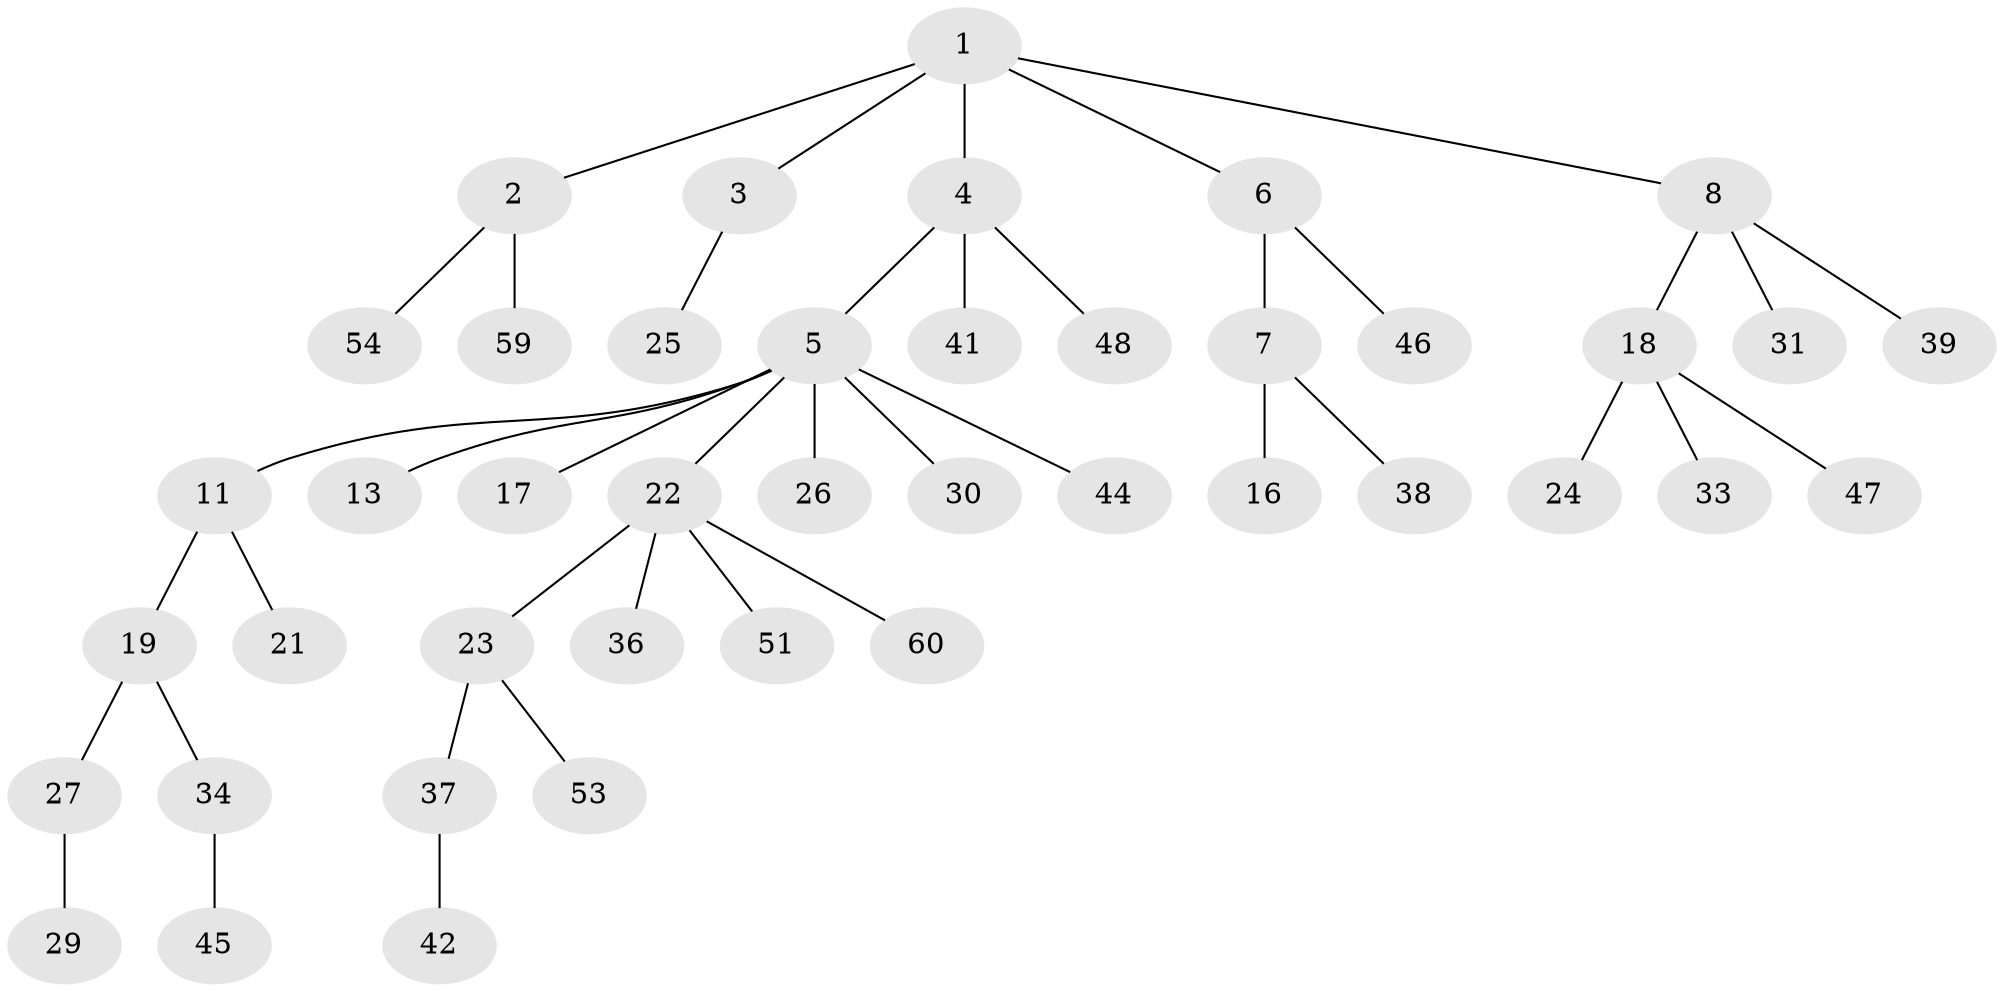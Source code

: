 // original degree distribution, {5: 0.05, 3: 0.16666666666666666, 2: 0.18333333333333332, 4: 0.08333333333333333, 1: 0.5166666666666667}
// Generated by graph-tools (version 1.1) at 2025/19/03/04/25 18:19:11]
// undirected, 42 vertices, 41 edges
graph export_dot {
graph [start="1"]
  node [color=gray90,style=filled];
  1;
  2;
  3;
  4 [super="+15"];
  5 [super="+10+9"];
  6 [super="+12"];
  7;
  8 [super="+14+28"];
  11;
  13 [super="+35"];
  16;
  17;
  18;
  19;
  21 [super="+58+32"];
  22;
  23;
  24;
  25;
  26;
  27;
  29;
  30 [super="+49"];
  31;
  33 [super="+43"];
  34;
  36;
  37;
  38;
  39;
  41;
  42;
  44 [super="+57"];
  45;
  46;
  47;
  48;
  51;
  53;
  54;
  59;
  60;
  1 -- 2;
  1 -- 3;
  1 -- 4;
  1 -- 6;
  1 -- 8;
  2 -- 54;
  2 -- 59;
  3 -- 25;
  4 -- 5;
  4 -- 48;
  4 -- 41;
  5 -- 17;
  5 -- 11;
  5 -- 22;
  5 -- 26;
  5 -- 44;
  5 -- 13;
  5 -- 30;
  6 -- 7;
  6 -- 46;
  7 -- 16;
  7 -- 38;
  8 -- 18;
  8 -- 31;
  8 -- 39;
  11 -- 19;
  11 -- 21;
  18 -- 24;
  18 -- 33;
  18 -- 47;
  19 -- 27;
  19 -- 34;
  22 -- 23;
  22 -- 36;
  22 -- 51;
  22 -- 60;
  23 -- 37;
  23 -- 53;
  27 -- 29;
  34 -- 45;
  37 -- 42;
}
